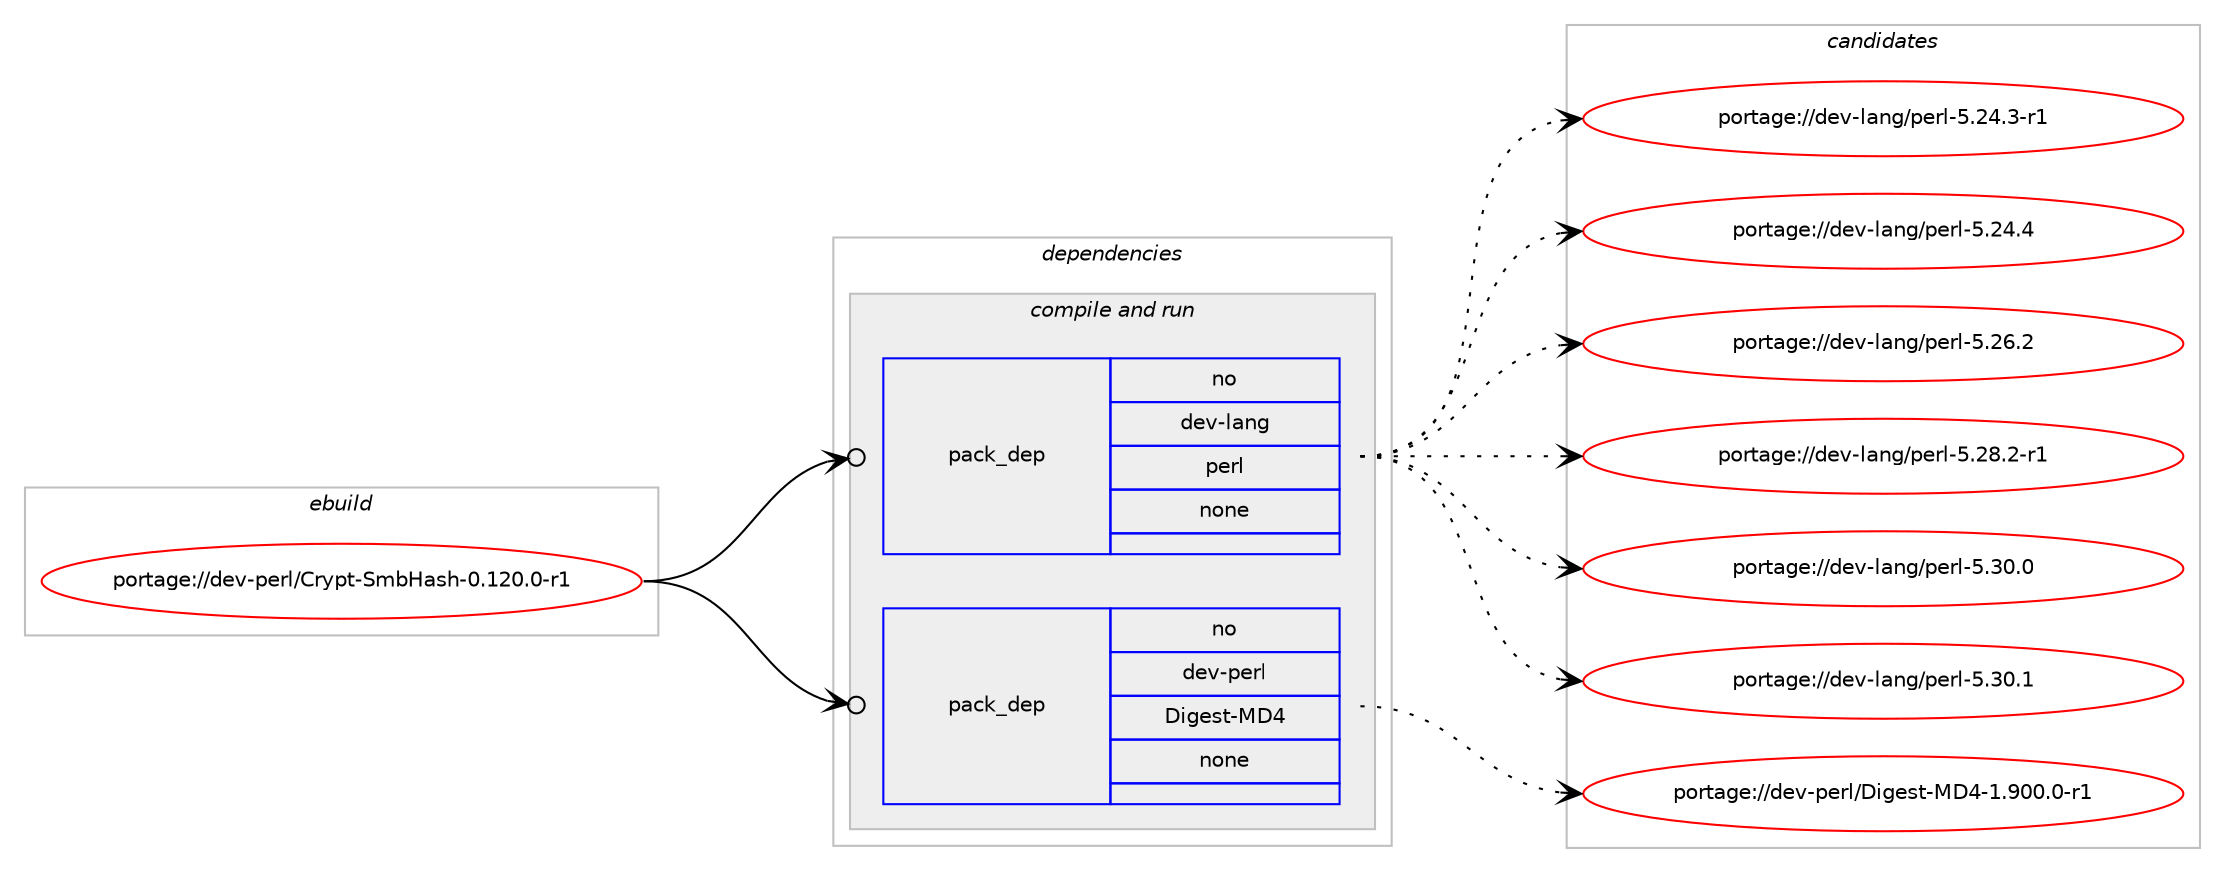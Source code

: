 digraph prolog {

# *************
# Graph options
# *************

newrank=true;
concentrate=true;
compound=true;
graph [rankdir=LR,fontname=Helvetica,fontsize=10,ranksep=1.5];#, ranksep=2.5, nodesep=0.2];
edge  [arrowhead=vee];
node  [fontname=Helvetica,fontsize=10];

# **********
# The ebuild
# **********

subgraph cluster_leftcol {
color=gray;
rank=same;
label=<<i>ebuild</i>>;
id [label="portage://dev-perl/Crypt-SmbHash-0.120.0-r1", color=red, width=4, href="../dev-perl/Crypt-SmbHash-0.120.0-r1.svg"];
}

# ****************
# The dependencies
# ****************

subgraph cluster_midcol {
color=gray;
label=<<i>dependencies</i>>;
subgraph cluster_compile {
fillcolor="#eeeeee";
style=filled;
label=<<i>compile</i>>;
}
subgraph cluster_compileandrun {
fillcolor="#eeeeee";
style=filled;
label=<<i>compile and run</i>>;
subgraph pack84534 {
dependency110437 [label=<<TABLE BORDER="0" CELLBORDER="1" CELLSPACING="0" CELLPADDING="4" WIDTH="220"><TR><TD ROWSPAN="6" CELLPADDING="30">pack_dep</TD></TR><TR><TD WIDTH="110">no</TD></TR><TR><TD>dev-lang</TD></TR><TR><TD>perl</TD></TR><TR><TD>none</TD></TR><TR><TD></TD></TR></TABLE>>, shape=none, color=blue];
}
id:e -> dependency110437:w [weight=20,style="solid",arrowhead="odotvee"];
subgraph pack84535 {
dependency110438 [label=<<TABLE BORDER="0" CELLBORDER="1" CELLSPACING="0" CELLPADDING="4" WIDTH="220"><TR><TD ROWSPAN="6" CELLPADDING="30">pack_dep</TD></TR><TR><TD WIDTH="110">no</TD></TR><TR><TD>dev-perl</TD></TR><TR><TD>Digest-MD4</TD></TR><TR><TD>none</TD></TR><TR><TD></TD></TR></TABLE>>, shape=none, color=blue];
}
id:e -> dependency110438:w [weight=20,style="solid",arrowhead="odotvee"];
}
subgraph cluster_run {
fillcolor="#eeeeee";
style=filled;
label=<<i>run</i>>;
}
}

# **************
# The candidates
# **************

subgraph cluster_choices {
rank=same;
color=gray;
label=<<i>candidates</i>>;

subgraph choice84534 {
color=black;
nodesep=1;
choiceportage100101118451089711010347112101114108455346505246514511449 [label="portage://dev-lang/perl-5.24.3-r1", color=red, width=4,href="../dev-lang/perl-5.24.3-r1.svg"];
choiceportage10010111845108971101034711210111410845534650524652 [label="portage://dev-lang/perl-5.24.4", color=red, width=4,href="../dev-lang/perl-5.24.4.svg"];
choiceportage10010111845108971101034711210111410845534650544650 [label="portage://dev-lang/perl-5.26.2", color=red, width=4,href="../dev-lang/perl-5.26.2.svg"];
choiceportage100101118451089711010347112101114108455346505646504511449 [label="portage://dev-lang/perl-5.28.2-r1", color=red, width=4,href="../dev-lang/perl-5.28.2-r1.svg"];
choiceportage10010111845108971101034711210111410845534651484648 [label="portage://dev-lang/perl-5.30.0", color=red, width=4,href="../dev-lang/perl-5.30.0.svg"];
choiceportage10010111845108971101034711210111410845534651484649 [label="portage://dev-lang/perl-5.30.1", color=red, width=4,href="../dev-lang/perl-5.30.1.svg"];
dependency110437:e -> choiceportage100101118451089711010347112101114108455346505246514511449:w [style=dotted,weight="100"];
dependency110437:e -> choiceportage10010111845108971101034711210111410845534650524652:w [style=dotted,weight="100"];
dependency110437:e -> choiceportage10010111845108971101034711210111410845534650544650:w [style=dotted,weight="100"];
dependency110437:e -> choiceportage100101118451089711010347112101114108455346505646504511449:w [style=dotted,weight="100"];
dependency110437:e -> choiceportage10010111845108971101034711210111410845534651484648:w [style=dotted,weight="100"];
dependency110437:e -> choiceportage10010111845108971101034711210111410845534651484649:w [style=dotted,weight="100"];
}
subgraph choice84535 {
color=black;
nodesep=1;
choiceportage1001011184511210111410847681051031011151164577685245494657484846484511449 [label="portage://dev-perl/Digest-MD4-1.900.0-r1", color=red, width=4,href="../dev-perl/Digest-MD4-1.900.0-r1.svg"];
dependency110438:e -> choiceportage1001011184511210111410847681051031011151164577685245494657484846484511449:w [style=dotted,weight="100"];
}
}

}
